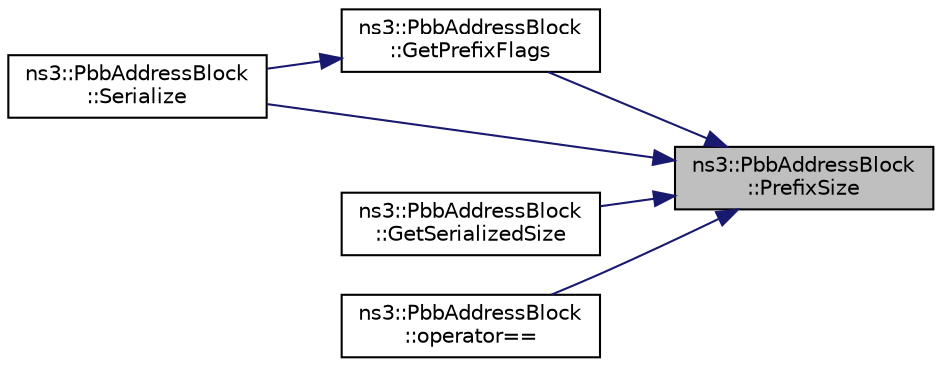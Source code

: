 digraph "ns3::PbbAddressBlock::PrefixSize"
{
 // LATEX_PDF_SIZE
  edge [fontname="Helvetica",fontsize="10",labelfontname="Helvetica",labelfontsize="10"];
  node [fontname="Helvetica",fontsize="10",shape=record];
  rankdir="RL";
  Node1 [label="ns3::PbbAddressBlock\l::PrefixSize",height=0.2,width=0.4,color="black", fillcolor="grey75", style="filled", fontcolor="black",tooltip=" "];
  Node1 -> Node2 [dir="back",color="midnightblue",fontsize="10",style="solid",fontname="Helvetica"];
  Node2 [label="ns3::PbbAddressBlock\l::GetPrefixFlags",height=0.2,width=0.4,color="black", fillcolor="white", style="filled",URL="$classns3_1_1_pbb_address_block.html#afa3fdec4be155ca18422adcd24db9d56",tooltip="Get the prefix flags."];
  Node2 -> Node3 [dir="back",color="midnightblue",fontsize="10",style="solid",fontname="Helvetica"];
  Node3 [label="ns3::PbbAddressBlock\l::Serialize",height=0.2,width=0.4,color="black", fillcolor="white", style="filled",URL="$classns3_1_1_pbb_address_block.html#a377f271eaac72b6755b25842e13badc5",tooltip="Serializes this address block into the specified buffer."];
  Node1 -> Node4 [dir="back",color="midnightblue",fontsize="10",style="solid",fontname="Helvetica"];
  Node4 [label="ns3::PbbAddressBlock\l::GetSerializedSize",height=0.2,width=0.4,color="black", fillcolor="white", style="filled",URL="$classns3_1_1_pbb_address_block.html#abbefec8f1be32c631de7c30bb962e234",tooltip=" "];
  Node1 -> Node5 [dir="back",color="midnightblue",fontsize="10",style="solid",fontname="Helvetica"];
  Node5 [label="ns3::PbbAddressBlock\l::operator==",height=0.2,width=0.4,color="black", fillcolor="white", style="filled",URL="$classns3_1_1_pbb_address_block.html#ae2c546ed8eb0159b91171f93c23b4462",tooltip="Equality operator for PbbAddressBlock."];
  Node1 -> Node3 [dir="back",color="midnightblue",fontsize="10",style="solid",fontname="Helvetica"];
}
